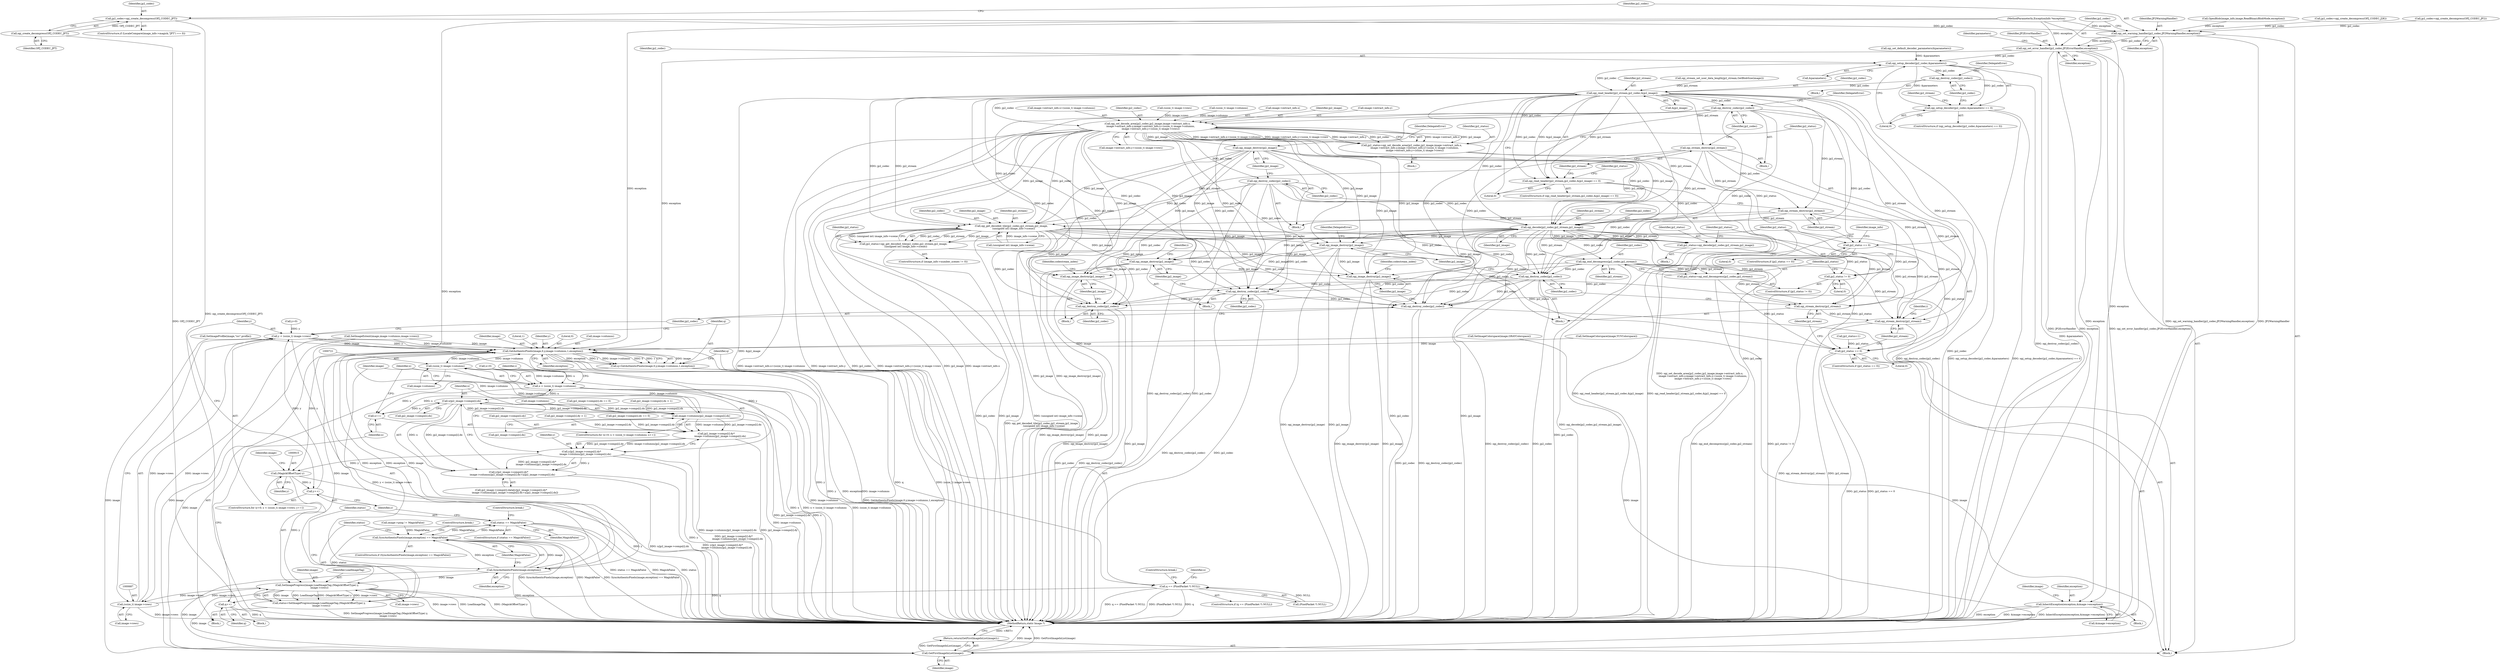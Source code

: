 digraph "0_ImageMagick_f6e9d0d9955e85bdd7540b251cd50d598dacc5e6_28@API" {
"1000219" [label="(Call,jp2_codec=opj_create_decompress(OPJ_CODEC_JPT))"];
"1000221" [label="(Call,opj_create_decompress(OPJ_CODEC_JPT))"];
"1000239" [label="(Call,opj_set_warning_handler(jp2_codec,JP2WarningHandler,exception))"];
"1000243" [label="(Call,opj_set_error_handler(jp2_codec,JP2ErrorHandler,exception))"];
"1000286" [label="(Call,opj_setup_decoder(jp2_codec,&parameters))"];
"1000285" [label="(Call,opj_setup_decoder(jp2_codec,&parameters) == 0)"];
"1000292" [label="(Call,opj_destroy_codec(jp2_codec))"];
"1000324" [label="(Call,opj_read_header(jp2_stream,jp2_codec,&jp2_image))"];
"1000323" [label="(Call,opj_read_header(jp2_stream,jp2_codec,&jp2_image) == 0)"];
"1000331" [label="(Call,opj_stream_destroy(jp2_stream))"];
"1000396" [label="(Call,opj_stream_destroy(jp2_stream))"];
"1000413" [label="(Call,opj_get_decoded_tile(jp2_codec,jp2_stream,jp2_image,\n      (unsigned int) image_info->scene))"];
"1000411" [label="(Call,jp2_status=opj_get_decoded_tile(jp2_codec,jp2_stream,jp2_image,\n      (unsigned int) image_info->scene))"];
"1000446" [label="(Call,jp2_status == 0)"];
"1000450" [label="(Call,opj_stream_destroy(jp2_stream))"];
"1000459" [label="(Call,opj_stream_destroy(jp2_stream))"];
"1000452" [label="(Call,opj_destroy_codec(jp2_codec))"];
"1000496" [label="(Call,opj_destroy_codec(jp2_codec))"];
"1000670" [label="(Call,opj_destroy_codec(jp2_codec))"];
"1000925" [label="(Call,opj_destroy_codec(jp2_codec))"];
"1000454" [label="(Call,opj_image_destroy(jp2_image))"];
"1000498" [label="(Call,opj_image_destroy(jp2_image))"];
"1000672" [label="(Call,opj_image_destroy(jp2_image))"];
"1000927" [label="(Call,opj_image_destroy(jp2_image))"];
"1000432" [label="(Call,opj_decode(jp2_codec,jp2_stream,jp2_image))"];
"1000430" [label="(Call,jp2_status=opj_decode(jp2_codec,jp2_stream,jp2_image))"];
"1000437" [label="(Call,jp2_status != 0)"];
"1000442" [label="(Call,opj_end_decompress(jp2_codec,jp2_stream))"];
"1000440" [label="(Call,jp2_status=opj_end_decompress(jp2_codec,jp2_stream))"];
"1000333" [label="(Call,opj_destroy_codec(jp2_codec))"];
"1000356" [label="(Call,opj_set_decode_area(jp2_codec,jp2_image,image->extract_info.x,\n        image->extract_info.y,image->extract_info.x+(ssize_t) image->columns,\n        image->extract_info.y+(ssize_t) image->rows))"];
"1000354" [label="(Call,jp2_status=opj_set_decode_area(jp2_codec,jp2_image,image->extract_info.x,\n        image->extract_info.y,image->extract_info.x+(ssize_t) image->columns,\n        image->extract_info.y+(ssize_t) image->rows))"];
"1000392" [label="(Call,jp2_status == 0)"];
"1000398" [label="(Call,opj_destroy_codec(jp2_codec))"];
"1000400" [label="(Call,opj_image_destroy(jp2_image))"];
"1000552" [label="(Call,InheritException(exception,&image->exception))"];
"1000698" [label="(Call,GetAuthenticPixels(image,0,y,image->columns,1,exception))"];
"1000696" [label="(Call,q=GetAuthenticPixels(image,0,y,image->columns,1,exception))"];
"1000708" [label="(Call,q == (PixelPacket *) NULL)"];
"1000900" [label="(Call,q++)"];
"1000720" [label="(Call,(ssize_t) image->columns)"];
"1000718" [label="(Call,x < (ssize_t) image->columns)"];
"1000725" [label="(Call,x++)"];
"1000797" [label="(Call,x/jp2_image->comps[i].dx)"];
"1000786" [label="(Call,image->columns/jp2_image->comps[i].dx)"];
"1000778" [label="(Call,jp2_image->comps[i].dy*\n          image->columns/jp2_image->comps[i].dx)"];
"1000776" [label="(Call,y/jp2_image->comps[i].dy*\n          image->columns/jp2_image->comps[i].dx)"];
"1000775" [label="(Call,y/jp2_image->comps[i].dy*\n          image->columns/jp2_image->comps[i].dx+x/jp2_image->comps[i].dx)"];
"1000914" [label="(Call,(MagickOffsetType) y)"];
"1000691" [label="(Call,y++)"];
"1000684" [label="(Call,y < (ssize_t) image->rows)"];
"1000911" [label="(Call,SetImageProgress(image,LoadImageTag,(MagickOffsetType) y,\n      image->rows))"];
"1000686" [label="(Call,(ssize_t) image->rows)"];
"1000909" [label="(Call,status=SetImageProgress(image,LoadImageTag,(MagickOffsetType) y,\n      image->rows))"];
"1000921" [label="(Call,status == MagickFalse)"];
"1000903" [label="(Call,SyncAuthenticPixels(image,exception) == MagickFalse)"];
"1000933" [label="(Call,GetFirstImageInList(image))"];
"1000932" [label="(Return,return(GetFirstImageInList(image));)"];
"1000904" [label="(Call,SyncAuthenticPixels(image,exception))"];
"1000292" [label="(Call,opj_destroy_codec(jp2_codec))"];
"1000242" [label="(Identifier,exception)"];
"1000326" [label="(Identifier,jp2_codec)"];
"1000714" [label="(ControlStructure,for (x=0; x < (ssize_t) image->columns; x++))"];
"1000486" [label="(Call,jp2_image->comps[i].dy == 0)"];
"1000243" [label="(Call,opj_set_error_handler(jp2_codec,JP2ErrorHandler,exception))"];
"1000445" [label="(ControlStructure,if (jp2_status == 0))"];
"1000220" [label="(Identifier,jp2_codec)"];
"1000681" [label="(Call,y=0)"];
"1000386" [label="(Call,(ssize_t) image->rows)"];
"1000380" [label="(Call,image->extract_info.y+(ssize_t) image->rows)"];
"1000498" [label="(Call,opj_image_destroy(jp2_image))"];
"1000696" [label="(Call,q=GetAuthenticPixels(image,0,y,image->columns,1,exception))"];
"1000671" [label="(Identifier,jp2_codec)"];
"1000219" [label="(Call,jp2_codec=opj_create_decompress(OPJ_CODEC_JPT))"];
"1000688" [label="(Call,image->rows)"];
"1000290" [label="(Literal,0)"];
"1000920" [label="(ControlStructure,if (status == MagickFalse))"];
"1000909" [label="(Call,status=SetImageProgress(image,LoadImageTag,(MagickOffsetType) y,\n      image->rows))"];
"1000460" [label="(Identifier,jp2_stream)"];
"1000211" [label="(ControlStructure,if (LocaleCompare(image_info->magick,\"JPT\") == 0))"];
"1000441" [label="(Identifier,jp2_status)"];
"1000726" [label="(Identifier,x)"];
"1000664" [label="(Call,image->ping != MagickFalse)"];
"1000240" [label="(Identifier,jp2_codec)"];
"1000573" [label="(Call,SetImageColorspace(image,GRAYColorspace))"];
"1000905" [label="(Identifier,image)"];
"1000904" [label="(Call,SyncAuthenticPixels(image,exception))"];
"1000241" [label="(Identifier,JP2WarningHandler)"];
"1000454" [label="(Call,opj_image_destroy(jp2_image))"];
"1000463" [label="(Identifier,i)"];
"1000447" [label="(Identifier,jp2_status)"];
"1000669" [label="(Block,)"];
"1000356" [label="(Call,opj_set_decode_area(jp2_codec,jp2_image,image->extract_info.x,\n        image->extract_info.y,image->extract_info.x+(ssize_t) image->columns,\n        image->extract_info.y+(ssize_t) image->rows))"];
"1000431" [label="(Identifier,jp2_status)"];
"1000395" [label="(Block,)"];
"1000709" [label="(Identifier,q)"];
"1000906" [label="(Identifier,exception)"];
"1000924" [label="(ControlStructure,break;)"];
"1000685" [label="(Identifier,y)"];
"1000325" [label="(Identifier,jp2_stream)"];
"1000922" [label="(Identifier,status)"];
"1000287" [label="(Identifier,jp2_codec)"];
"1000923" [label="(Identifier,MagickFalse)"];
"1000247" [label="(Call,opj_set_default_decoder_parameters(&parameters))"];
"1000495" [label="(Block,)"];
"1000401" [label="(Identifier,jp2_image)"];
"1000473" [label="(Identifier,i)"];
"1000334" [label="(Identifier,jp2_codec)"];
"1000799" [label="(Call,jp2_image->comps[i].dx)"];
"1000700" [label="(Literal,0)"];
"1000446" [label="(Call,jp2_status == 0)"];
"1000911" [label="(Call,SetImageProgress(image,LoadImageTag,(MagickOffsetType) y,\n      image->rows))"];
"1000291" [label="(Block,)"];
"1000331" [label="(Call,opj_stream_destroy(jp2_stream))"];
"1000398" [label="(Call,opj_destroy_codec(jp2_codec))"];
"1000496" [label="(Call,opj_destroy_codec(jp2_codec))"];
"1000171" [label="(Call,OpenBlob(image_info,image,ReadBinaryBlobMode,exception))"];
"1000414" [label="(Identifier,jp2_codec)"];
"1000323" [label="(Call,opj_read_header(jp2_stream,jp2_codec,&jp2_image) == 0)"];
"1000443" [label="(Identifier,jp2_codec)"];
"1000453" [label="(Identifier,jp2_codec)"];
"1000719" [label="(Identifier,x)"];
"1000432" [label="(Call,opj_decode(jp2_codec,jp2_stream,jp2_image))"];
"1000787" [label="(Call,image->columns)"];
"1000457" [label="(Identifier,DelegateError)"];
"1000672" [label="(Call,opj_image_destroy(jp2_image))"];
"1000918" [label="(Identifier,image)"];
"1000631" [label="(Call,SetImageColorspace(image,YUVColorspace))"];
"1000477" [label="(Call,jp2_image->comps[i].dx == 0)"];
"1000245" [label="(Identifier,JP2ErrorHandler)"];
"1000452" [label="(Call,opj_destroy_codec(jp2_codec))"];
"1000375" [label="(Call,(ssize_t) image->columns)"];
"1000707" [label="(ControlStructure,if (q == (PixelPacket *) NULL))"];
"1000917" [label="(Call,image->rows)"];
"1000433" [label="(Identifier,jp2_codec)"];
"1000725" [label="(Call,x++)"];
"1000925" [label="(Call,opj_destroy_codec(jp2_codec))"];
"1000451" [label="(Identifier,jp2_stream)"];
"1000244" [label="(Identifier,jp2_codec)"];
"1000400" [label="(Call,opj_image_destroy(jp2_image))"];
"1000702" [label="(Call,image->columns)"];
"1000933" [label="(Call,GetFirstImageInList(image))"];
"1000786" [label="(Call,image->columns/jp2_image->comps[i].dx)"];
"1000438" [label="(Identifier,jp2_status)"];
"1000288" [label="(Call,&parameters)"];
"1000778" [label="(Call,jp2_image->comps[i].dy*\n          image->columns/jp2_image->comps[i].dx)"];
"1000910" [label="(Identifier,status)"];
"1000731" [label="(Identifier,i)"];
"1000405" [label="(ControlStructure,if (image_info->number_scenes != 0))"];
"1000670" [label="(Call,opj_destroy_codec(jp2_codec))"];
"1000797" [label="(Call,x/jp2_image->comps[i].dx)"];
"1000926" [label="(Identifier,jp2_codec)"];
"1000318" [label="(Call,opj_stream_set_user_data_length(jp2_stream,GetBlobSize(image)))"];
"1000914" [label="(Call,(MagickOffsetType) y)"];
"1000285" [label="(Call,opj_setup_decoder(jp2_codec,&parameters) == 0)"];
"1000436" [label="(ControlStructure,if (jp2_status != 0))"];
"1000444" [label="(Identifier,jp2_stream)"];
"1000497" [label="(Identifier,jp2_codec)"];
"1000779" [label="(Call,jp2_image->comps[i].dy)"];
"1000901" [label="(Identifier,q)"];
"1000437" [label="(Call,jp2_status != 0)"];
"1000330" [label="(Block,)"];
"1000710" [label="(Call,(PixelPacket *) NULL)"];
"1000622" [label="(Call,jp2_image->comps[i].dy > 1)"];
"1000767" [label="(Call,jp2_image->comps[i].data[y/jp2_image->comps[i].dy*\n          image->columns/jp2_image->comps[i].dx+x/jp2_image->comps[i].dx])"];
"1000222" [label="(Identifier,OPJ_CODEC_JPT)"];
"1000249" [label="(Identifier,parameters)"];
"1000448" [label="(Literal,0)"];
"1000553" [label="(Identifier,exception)"];
"1000934" [label="(Identifier,image)"];
"1000359" [label="(Call,image->extract_info.x)"];
"1000902" [label="(ControlStructure,if (SyncAuthenticPixels(image,exception) == MagickFalse))"];
"1000449" [label="(Block,)"];
"1000108" [label="(Block,)"];
"1000722" [label="(Call,image->columns)"];
"1000354" [label="(Call,jp2_status=opj_set_decode_area(jp2_codec,jp2_image,image->extract_info.x,\n        image->extract_info.y,image->extract_info.x+(ssize_t) image->columns,\n        image->extract_info.y+(ssize_t) image->rows))"];
"1000777" [label="(Identifier,y)"];
"1000230" [label="(Call,jp2_codec=opj_create_decompress(OPJ_CODEC_J2K))"];
"1000393" [label="(Identifier,jp2_status)"];
"1000554" [label="(Call,&image->exception)"];
"1000107" [label="(MethodParameterIn,ExceptionInfo *exception)"];
"1000539" [label="(Call,SetImageExtent(image,image->columns,image->rows))"];
"1000931" [label="(Identifier,codestream_index)"];
"1000560" [label="(Identifier,image)"];
"1000706" [label="(Identifier,exception)"];
"1000699" [label="(Identifier,image)"];
"1000776" [label="(Call,y/jp2_image->comps[i].dy*\n          image->columns/jp2_image->comps[i].dx)"];
"1000613" [label="(Call,jp2_image->comps[i].dx > 1)"];
"1000713" [label="(ControlStructure,break;)"];
"1000692" [label="(Identifier,y)"];
"1000329" [label="(Literal,0)"];
"1000338" [label="(Call,jp2_status=1)"];
"1000358" [label="(Identifier,jp2_image)"];
"1000408" [label="(Identifier,image_info)"];
"1000932" [label="(Return,return(GetFirstImageInList(image));)"];
"1000715" [label="(Call,x=0)"];
"1000908" [label="(ControlStructure,break;)"];
"1000684" [label="(Call,y < (ssize_t) image->rows)"];
"1000417" [label="(Call,(unsigned int) image_info->scene)"];
"1000705" [label="(Literal,1)"];
"1000336" [label="(Identifier,DelegateError)"];
"1000394" [label="(Literal,0)"];
"1000708" [label="(Call,q == (PixelPacket *) NULL)"];
"1000686" [label="(Call,(ssize_t) image->rows)"];
"1000403" [label="(Identifier,DelegateError)"];
"1000916" [label="(Identifier,y)"];
"1000697" [label="(Identifier,q)"];
"1000680" [label="(ControlStructure,for (y=0; y < (ssize_t) image->rows; y++))"];
"1000912" [label="(Identifier,image)"];
"1000392" [label="(Call,jp2_status == 0)"];
"1000324" [label="(Call,opj_read_header(jp2_stream,jp2_codec,&jp2_image))"];
"1000364" [label="(Call,image->extract_info.y)"];
"1000369" [label="(Call,image->extract_info.x+(ssize_t) image->columns)"];
"1000327" [label="(Call,&jp2_image)"];
"1000439" [label="(Literal,0)"];
"1000913" [label="(Identifier,LoadImageTag)"];
"1000413" [label="(Call,opj_get_decoded_tile(jp2_codec,jp2_stream,jp2_image,\n      (unsigned int) image_info->scene))"];
"1000691" [label="(Call,y++)"];
"1000355" [label="(Identifier,jp2_status)"];
"1000903" [label="(Call,SyncAuthenticPixels(image,exception) == MagickFalse)"];
"1000693" [label="(Block,)"];
"1000221" [label="(Call,opj_create_decompress(OPJ_CODEC_JPT))"];
"1000246" [label="(Identifier,exception)"];
"1000718" [label="(Call,x < (ssize_t) image->columns)"];
"1000798" [label="(Identifier,x)"];
"1000411" [label="(Call,jp2_status=opj_get_decoded_tile(jp2_codec,jp2_stream,jp2_image,\n      (unsigned int) image_info->scene))"];
"1000552" [label="(Call,InheritException(exception,&image->exception))"];
"1000900" [label="(Call,q++)"];
"1000416" [label="(Identifier,jp2_image)"];
"1000332" [label="(Identifier,jp2_stream)"];
"1000284" [label="(ControlStructure,if (opj_setup_decoder(jp2_codec,&parameters) == 0))"];
"1000727" [label="(Block,)"];
"1000775" [label="(Call,y/jp2_image->comps[i].dy*\n          image->columns/jp2_image->comps[i].dx+x/jp2_image->comps[i].dx)"];
"1000295" [label="(Identifier,DelegateError)"];
"1000499" [label="(Identifier,jp2_image)"];
"1000701" [label="(Identifier,y)"];
"1000698" [label="(Call,GetAuthenticPixels(image,0,y,image->columns,1,exception))"];
"1000286" [label="(Call,opj_setup_decoder(jp2_codec,&parameters))"];
"1000353" [label="(Block,)"];
"1000716" [label="(Identifier,x)"];
"1000298" [label="(Identifier,jp2_stream)"];
"1000391" [label="(ControlStructure,if (jp2_status == 0))"];
"1000935" [label="(MethodReturn,static Image *)"];
"1000396" [label="(Call,opj_stream_destroy(jp2_stream))"];
"1000907" [label="(Identifier,MagickFalse)"];
"1000927" [label="(Call,opj_image_destroy(jp2_image))"];
"1000293" [label="(Identifier,jp2_codec)"];
"1000659" [label="(Call,SetImageProfile(image,\"icc\",profile))"];
"1000429" [label="(Block,)"];
"1000322" [label="(ControlStructure,if (opj_read_header(jp2_stream,jp2_codec,&jp2_image) == 0))"];
"1000235" [label="(Call,jp2_codec=opj_create_decompress(OPJ_CODEC_JP2))"];
"1000397" [label="(Identifier,jp2_stream)"];
"1000676" [label="(Identifier,codestream_index)"];
"1000790" [label="(Call,jp2_image->comps[i].dx)"];
"1000551" [label="(Block,)"];
"1000921" [label="(Call,status == MagickFalse)"];
"1000399" [label="(Identifier,jp2_codec)"];
"1000434" [label="(Identifier,jp2_stream)"];
"1000450" [label="(Call,opj_stream_destroy(jp2_stream))"];
"1000430" [label="(Call,jp2_status=opj_decode(jp2_codec,jp2_stream,jp2_image))"];
"1000928" [label="(Identifier,jp2_image)"];
"1000412" [label="(Identifier,jp2_status)"];
"1000440" [label="(Call,jp2_status=opj_end_decompress(jp2_codec,jp2_stream))"];
"1000455" [label="(Identifier,jp2_image)"];
"1000333" [label="(Call,opj_destroy_codec(jp2_codec))"];
"1000357" [label="(Identifier,jp2_codec)"];
"1000673" [label="(Identifier,jp2_image)"];
"1000339" [label="(Identifier,jp2_status)"];
"1000459" [label="(Call,opj_stream_destroy(jp2_stream))"];
"1000415" [label="(Identifier,jp2_stream)"];
"1000442" [label="(Call,opj_end_decompress(jp2_codec,jp2_stream))"];
"1000435" [label="(Identifier,jp2_image)"];
"1000239" [label="(Call,opj_set_warning_handler(jp2_codec,JP2WarningHandler,exception))"];
"1000720" [label="(Call,(ssize_t) image->columns)"];
"1000219" -> "1000211"  [label="AST: "];
"1000219" -> "1000221"  [label="CFG: "];
"1000220" -> "1000219"  [label="AST: "];
"1000221" -> "1000219"  [label="AST: "];
"1000240" -> "1000219"  [label="CFG: "];
"1000219" -> "1000935"  [label="DDG: opj_create_decompress(OPJ_CODEC_JPT)"];
"1000221" -> "1000219"  [label="DDG: OPJ_CODEC_JPT"];
"1000219" -> "1000239"  [label="DDG: jp2_codec"];
"1000221" -> "1000222"  [label="CFG: "];
"1000222" -> "1000221"  [label="AST: "];
"1000221" -> "1000935"  [label="DDG: OPJ_CODEC_JPT"];
"1000239" -> "1000108"  [label="AST: "];
"1000239" -> "1000242"  [label="CFG: "];
"1000240" -> "1000239"  [label="AST: "];
"1000241" -> "1000239"  [label="AST: "];
"1000242" -> "1000239"  [label="AST: "];
"1000244" -> "1000239"  [label="CFG: "];
"1000239" -> "1000935"  [label="DDG: opj_set_warning_handler(jp2_codec,JP2WarningHandler,exception)"];
"1000239" -> "1000935"  [label="DDG: JP2WarningHandler"];
"1000235" -> "1000239"  [label="DDG: jp2_codec"];
"1000230" -> "1000239"  [label="DDG: jp2_codec"];
"1000171" -> "1000239"  [label="DDG: exception"];
"1000107" -> "1000239"  [label="DDG: exception"];
"1000239" -> "1000243"  [label="DDG: jp2_codec"];
"1000239" -> "1000243"  [label="DDG: exception"];
"1000243" -> "1000108"  [label="AST: "];
"1000243" -> "1000246"  [label="CFG: "];
"1000244" -> "1000243"  [label="AST: "];
"1000245" -> "1000243"  [label="AST: "];
"1000246" -> "1000243"  [label="AST: "];
"1000249" -> "1000243"  [label="CFG: "];
"1000243" -> "1000935"  [label="DDG: JP2ErrorHandler"];
"1000243" -> "1000935"  [label="DDG: exception"];
"1000243" -> "1000935"  [label="DDG: opj_set_error_handler(jp2_codec,JP2ErrorHandler,exception)"];
"1000107" -> "1000243"  [label="DDG: exception"];
"1000243" -> "1000286"  [label="DDG: jp2_codec"];
"1000243" -> "1000552"  [label="DDG: exception"];
"1000243" -> "1000698"  [label="DDG: exception"];
"1000286" -> "1000285"  [label="AST: "];
"1000286" -> "1000288"  [label="CFG: "];
"1000287" -> "1000286"  [label="AST: "];
"1000288" -> "1000286"  [label="AST: "];
"1000290" -> "1000286"  [label="CFG: "];
"1000286" -> "1000935"  [label="DDG: &parameters"];
"1000286" -> "1000285"  [label="DDG: jp2_codec"];
"1000286" -> "1000285"  [label="DDG: &parameters"];
"1000247" -> "1000286"  [label="DDG: &parameters"];
"1000286" -> "1000292"  [label="DDG: jp2_codec"];
"1000286" -> "1000324"  [label="DDG: jp2_codec"];
"1000285" -> "1000284"  [label="AST: "];
"1000285" -> "1000290"  [label="CFG: "];
"1000290" -> "1000285"  [label="AST: "];
"1000293" -> "1000285"  [label="CFG: "];
"1000298" -> "1000285"  [label="CFG: "];
"1000285" -> "1000935"  [label="DDG: opj_setup_decoder(jp2_codec,&parameters)"];
"1000285" -> "1000935"  [label="DDG: opj_setup_decoder(jp2_codec,&parameters) == 0"];
"1000292" -> "1000291"  [label="AST: "];
"1000292" -> "1000293"  [label="CFG: "];
"1000293" -> "1000292"  [label="AST: "];
"1000295" -> "1000292"  [label="CFG: "];
"1000292" -> "1000935"  [label="DDG: opj_destroy_codec(jp2_codec)"];
"1000292" -> "1000324"  [label="DDG: jp2_codec"];
"1000324" -> "1000323"  [label="AST: "];
"1000324" -> "1000327"  [label="CFG: "];
"1000325" -> "1000324"  [label="AST: "];
"1000326" -> "1000324"  [label="AST: "];
"1000327" -> "1000324"  [label="AST: "];
"1000329" -> "1000324"  [label="CFG: "];
"1000324" -> "1000935"  [label="DDG: jp2_codec"];
"1000324" -> "1000935"  [label="DDG: &jp2_image"];
"1000324" -> "1000323"  [label="DDG: jp2_stream"];
"1000324" -> "1000323"  [label="DDG: jp2_codec"];
"1000324" -> "1000323"  [label="DDG: &jp2_image"];
"1000318" -> "1000324"  [label="DDG: jp2_stream"];
"1000324" -> "1000331"  [label="DDG: jp2_stream"];
"1000324" -> "1000333"  [label="DDG: jp2_codec"];
"1000324" -> "1000356"  [label="DDG: jp2_codec"];
"1000324" -> "1000396"  [label="DDG: jp2_stream"];
"1000324" -> "1000413"  [label="DDG: jp2_codec"];
"1000324" -> "1000413"  [label="DDG: jp2_stream"];
"1000324" -> "1000432"  [label="DDG: jp2_codec"];
"1000324" -> "1000432"  [label="DDG: jp2_stream"];
"1000324" -> "1000450"  [label="DDG: jp2_stream"];
"1000324" -> "1000452"  [label="DDG: jp2_codec"];
"1000324" -> "1000459"  [label="DDG: jp2_stream"];
"1000324" -> "1000496"  [label="DDG: jp2_codec"];
"1000324" -> "1000670"  [label="DDG: jp2_codec"];
"1000324" -> "1000925"  [label="DDG: jp2_codec"];
"1000323" -> "1000322"  [label="AST: "];
"1000323" -> "1000329"  [label="CFG: "];
"1000329" -> "1000323"  [label="AST: "];
"1000332" -> "1000323"  [label="CFG: "];
"1000339" -> "1000323"  [label="CFG: "];
"1000323" -> "1000935"  [label="DDG: opj_read_header(jp2_stream,jp2_codec,&jp2_image)"];
"1000323" -> "1000935"  [label="DDG: opj_read_header(jp2_stream,jp2_codec,&jp2_image) == 0"];
"1000331" -> "1000330"  [label="AST: "];
"1000331" -> "1000332"  [label="CFG: "];
"1000332" -> "1000331"  [label="AST: "];
"1000334" -> "1000331"  [label="CFG: "];
"1000331" -> "1000396"  [label="DDG: jp2_stream"];
"1000331" -> "1000413"  [label="DDG: jp2_stream"];
"1000331" -> "1000432"  [label="DDG: jp2_stream"];
"1000331" -> "1000450"  [label="DDG: jp2_stream"];
"1000331" -> "1000459"  [label="DDG: jp2_stream"];
"1000396" -> "1000395"  [label="AST: "];
"1000396" -> "1000397"  [label="CFG: "];
"1000397" -> "1000396"  [label="AST: "];
"1000399" -> "1000396"  [label="CFG: "];
"1000396" -> "1000413"  [label="DDG: jp2_stream"];
"1000396" -> "1000432"  [label="DDG: jp2_stream"];
"1000396" -> "1000450"  [label="DDG: jp2_stream"];
"1000396" -> "1000459"  [label="DDG: jp2_stream"];
"1000413" -> "1000411"  [label="AST: "];
"1000413" -> "1000417"  [label="CFG: "];
"1000414" -> "1000413"  [label="AST: "];
"1000415" -> "1000413"  [label="AST: "];
"1000416" -> "1000413"  [label="AST: "];
"1000417" -> "1000413"  [label="AST: "];
"1000411" -> "1000413"  [label="CFG: "];
"1000413" -> "1000935"  [label="DDG: jp2_codec"];
"1000413" -> "1000935"  [label="DDG: jp2_image"];
"1000413" -> "1000935"  [label="DDG: (unsigned int) image_info->scene"];
"1000413" -> "1000411"  [label="DDG: jp2_codec"];
"1000413" -> "1000411"  [label="DDG: jp2_stream"];
"1000413" -> "1000411"  [label="DDG: jp2_image"];
"1000413" -> "1000411"  [label="DDG: (unsigned int) image_info->scene"];
"1000333" -> "1000413"  [label="DDG: jp2_codec"];
"1000356" -> "1000413"  [label="DDG: jp2_codec"];
"1000356" -> "1000413"  [label="DDG: jp2_image"];
"1000398" -> "1000413"  [label="DDG: jp2_codec"];
"1000400" -> "1000413"  [label="DDG: jp2_image"];
"1000417" -> "1000413"  [label="DDG: image_info->scene"];
"1000413" -> "1000450"  [label="DDG: jp2_stream"];
"1000413" -> "1000452"  [label="DDG: jp2_codec"];
"1000413" -> "1000454"  [label="DDG: jp2_image"];
"1000413" -> "1000459"  [label="DDG: jp2_stream"];
"1000413" -> "1000496"  [label="DDG: jp2_codec"];
"1000413" -> "1000498"  [label="DDG: jp2_image"];
"1000413" -> "1000670"  [label="DDG: jp2_codec"];
"1000413" -> "1000672"  [label="DDG: jp2_image"];
"1000413" -> "1000925"  [label="DDG: jp2_codec"];
"1000413" -> "1000927"  [label="DDG: jp2_image"];
"1000411" -> "1000405"  [label="AST: "];
"1000412" -> "1000411"  [label="AST: "];
"1000447" -> "1000411"  [label="CFG: "];
"1000411" -> "1000935"  [label="DDG: opj_get_decoded_tile(jp2_codec,jp2_stream,jp2_image,\n      (unsigned int) image_info->scene)"];
"1000411" -> "1000446"  [label="DDG: jp2_status"];
"1000446" -> "1000445"  [label="AST: "];
"1000446" -> "1000448"  [label="CFG: "];
"1000447" -> "1000446"  [label="AST: "];
"1000448" -> "1000446"  [label="AST: "];
"1000451" -> "1000446"  [label="CFG: "];
"1000460" -> "1000446"  [label="CFG: "];
"1000446" -> "1000935"  [label="DDG: jp2_status == 0"];
"1000446" -> "1000935"  [label="DDG: jp2_status"];
"1000338" -> "1000446"  [label="DDG: jp2_status"];
"1000437" -> "1000446"  [label="DDG: jp2_status"];
"1000392" -> "1000446"  [label="DDG: jp2_status"];
"1000440" -> "1000446"  [label="DDG: jp2_status"];
"1000450" -> "1000449"  [label="AST: "];
"1000450" -> "1000451"  [label="CFG: "];
"1000451" -> "1000450"  [label="AST: "];
"1000453" -> "1000450"  [label="CFG: "];
"1000432" -> "1000450"  [label="DDG: jp2_stream"];
"1000442" -> "1000450"  [label="DDG: jp2_stream"];
"1000450" -> "1000459"  [label="DDG: jp2_stream"];
"1000459" -> "1000108"  [label="AST: "];
"1000459" -> "1000460"  [label="CFG: "];
"1000460" -> "1000459"  [label="AST: "];
"1000463" -> "1000459"  [label="CFG: "];
"1000459" -> "1000935"  [label="DDG: jp2_stream"];
"1000459" -> "1000935"  [label="DDG: opj_stream_destroy(jp2_stream)"];
"1000432" -> "1000459"  [label="DDG: jp2_stream"];
"1000442" -> "1000459"  [label="DDG: jp2_stream"];
"1000452" -> "1000449"  [label="AST: "];
"1000452" -> "1000453"  [label="CFG: "];
"1000453" -> "1000452"  [label="AST: "];
"1000455" -> "1000452"  [label="CFG: "];
"1000452" -> "1000935"  [label="DDG: opj_destroy_codec(jp2_codec)"];
"1000452" -> "1000935"  [label="DDG: jp2_codec"];
"1000333" -> "1000452"  [label="DDG: jp2_codec"];
"1000442" -> "1000452"  [label="DDG: jp2_codec"];
"1000356" -> "1000452"  [label="DDG: jp2_codec"];
"1000432" -> "1000452"  [label="DDG: jp2_codec"];
"1000398" -> "1000452"  [label="DDG: jp2_codec"];
"1000452" -> "1000496"  [label="DDG: jp2_codec"];
"1000452" -> "1000670"  [label="DDG: jp2_codec"];
"1000452" -> "1000925"  [label="DDG: jp2_codec"];
"1000496" -> "1000495"  [label="AST: "];
"1000496" -> "1000497"  [label="CFG: "];
"1000497" -> "1000496"  [label="AST: "];
"1000499" -> "1000496"  [label="CFG: "];
"1000496" -> "1000935"  [label="DDG: opj_destroy_codec(jp2_codec)"];
"1000496" -> "1000935"  [label="DDG: jp2_codec"];
"1000333" -> "1000496"  [label="DDG: jp2_codec"];
"1000442" -> "1000496"  [label="DDG: jp2_codec"];
"1000356" -> "1000496"  [label="DDG: jp2_codec"];
"1000398" -> "1000496"  [label="DDG: jp2_codec"];
"1000432" -> "1000496"  [label="DDG: jp2_codec"];
"1000496" -> "1000670"  [label="DDG: jp2_codec"];
"1000496" -> "1000925"  [label="DDG: jp2_codec"];
"1000670" -> "1000669"  [label="AST: "];
"1000670" -> "1000671"  [label="CFG: "];
"1000671" -> "1000670"  [label="AST: "];
"1000673" -> "1000670"  [label="CFG: "];
"1000670" -> "1000935"  [label="DDG: opj_destroy_codec(jp2_codec)"];
"1000670" -> "1000935"  [label="DDG: jp2_codec"];
"1000333" -> "1000670"  [label="DDG: jp2_codec"];
"1000442" -> "1000670"  [label="DDG: jp2_codec"];
"1000356" -> "1000670"  [label="DDG: jp2_codec"];
"1000398" -> "1000670"  [label="DDG: jp2_codec"];
"1000432" -> "1000670"  [label="DDG: jp2_codec"];
"1000925" -> "1000108"  [label="AST: "];
"1000925" -> "1000926"  [label="CFG: "];
"1000926" -> "1000925"  [label="AST: "];
"1000928" -> "1000925"  [label="CFG: "];
"1000925" -> "1000935"  [label="DDG: jp2_codec"];
"1000925" -> "1000935"  [label="DDG: opj_destroy_codec(jp2_codec)"];
"1000333" -> "1000925"  [label="DDG: jp2_codec"];
"1000442" -> "1000925"  [label="DDG: jp2_codec"];
"1000356" -> "1000925"  [label="DDG: jp2_codec"];
"1000398" -> "1000925"  [label="DDG: jp2_codec"];
"1000432" -> "1000925"  [label="DDG: jp2_codec"];
"1000454" -> "1000449"  [label="AST: "];
"1000454" -> "1000455"  [label="CFG: "];
"1000455" -> "1000454"  [label="AST: "];
"1000457" -> "1000454"  [label="CFG: "];
"1000454" -> "1000935"  [label="DDG: jp2_image"];
"1000454" -> "1000935"  [label="DDG: opj_image_destroy(jp2_image)"];
"1000400" -> "1000454"  [label="DDG: jp2_image"];
"1000356" -> "1000454"  [label="DDG: jp2_image"];
"1000432" -> "1000454"  [label="DDG: jp2_image"];
"1000454" -> "1000498"  [label="DDG: jp2_image"];
"1000454" -> "1000672"  [label="DDG: jp2_image"];
"1000454" -> "1000927"  [label="DDG: jp2_image"];
"1000498" -> "1000495"  [label="AST: "];
"1000498" -> "1000499"  [label="CFG: "];
"1000499" -> "1000498"  [label="AST: "];
"1000473" -> "1000498"  [label="CFG: "];
"1000498" -> "1000935"  [label="DDG: opj_image_destroy(jp2_image)"];
"1000498" -> "1000935"  [label="DDG: jp2_image"];
"1000400" -> "1000498"  [label="DDG: jp2_image"];
"1000356" -> "1000498"  [label="DDG: jp2_image"];
"1000432" -> "1000498"  [label="DDG: jp2_image"];
"1000498" -> "1000672"  [label="DDG: jp2_image"];
"1000498" -> "1000927"  [label="DDG: jp2_image"];
"1000672" -> "1000669"  [label="AST: "];
"1000672" -> "1000673"  [label="CFG: "];
"1000673" -> "1000672"  [label="AST: "];
"1000676" -> "1000672"  [label="CFG: "];
"1000672" -> "1000935"  [label="DDG: opj_image_destroy(jp2_image)"];
"1000672" -> "1000935"  [label="DDG: jp2_image"];
"1000400" -> "1000672"  [label="DDG: jp2_image"];
"1000356" -> "1000672"  [label="DDG: jp2_image"];
"1000432" -> "1000672"  [label="DDG: jp2_image"];
"1000927" -> "1000108"  [label="AST: "];
"1000927" -> "1000928"  [label="CFG: "];
"1000928" -> "1000927"  [label="AST: "];
"1000931" -> "1000927"  [label="CFG: "];
"1000927" -> "1000935"  [label="DDG: opj_image_destroy(jp2_image)"];
"1000927" -> "1000935"  [label="DDG: jp2_image"];
"1000400" -> "1000927"  [label="DDG: jp2_image"];
"1000356" -> "1000927"  [label="DDG: jp2_image"];
"1000432" -> "1000927"  [label="DDG: jp2_image"];
"1000432" -> "1000430"  [label="AST: "];
"1000432" -> "1000435"  [label="CFG: "];
"1000433" -> "1000432"  [label="AST: "];
"1000434" -> "1000432"  [label="AST: "];
"1000435" -> "1000432"  [label="AST: "];
"1000430" -> "1000432"  [label="CFG: "];
"1000432" -> "1000935"  [label="DDG: jp2_codec"];
"1000432" -> "1000935"  [label="DDG: jp2_image"];
"1000432" -> "1000430"  [label="DDG: jp2_codec"];
"1000432" -> "1000430"  [label="DDG: jp2_stream"];
"1000432" -> "1000430"  [label="DDG: jp2_image"];
"1000333" -> "1000432"  [label="DDG: jp2_codec"];
"1000356" -> "1000432"  [label="DDG: jp2_codec"];
"1000356" -> "1000432"  [label="DDG: jp2_image"];
"1000398" -> "1000432"  [label="DDG: jp2_codec"];
"1000400" -> "1000432"  [label="DDG: jp2_image"];
"1000432" -> "1000442"  [label="DDG: jp2_codec"];
"1000432" -> "1000442"  [label="DDG: jp2_stream"];
"1000430" -> "1000429"  [label="AST: "];
"1000431" -> "1000430"  [label="AST: "];
"1000438" -> "1000430"  [label="CFG: "];
"1000430" -> "1000935"  [label="DDG: opj_decode(jp2_codec,jp2_stream,jp2_image)"];
"1000430" -> "1000437"  [label="DDG: jp2_status"];
"1000437" -> "1000436"  [label="AST: "];
"1000437" -> "1000439"  [label="CFG: "];
"1000438" -> "1000437"  [label="AST: "];
"1000439" -> "1000437"  [label="AST: "];
"1000441" -> "1000437"  [label="CFG: "];
"1000447" -> "1000437"  [label="CFG: "];
"1000437" -> "1000935"  [label="DDG: jp2_status != 0"];
"1000442" -> "1000440"  [label="AST: "];
"1000442" -> "1000444"  [label="CFG: "];
"1000443" -> "1000442"  [label="AST: "];
"1000444" -> "1000442"  [label="AST: "];
"1000440" -> "1000442"  [label="CFG: "];
"1000442" -> "1000935"  [label="DDG: jp2_codec"];
"1000442" -> "1000440"  [label="DDG: jp2_codec"];
"1000442" -> "1000440"  [label="DDG: jp2_stream"];
"1000440" -> "1000436"  [label="AST: "];
"1000441" -> "1000440"  [label="AST: "];
"1000447" -> "1000440"  [label="CFG: "];
"1000440" -> "1000935"  [label="DDG: opj_end_decompress(jp2_codec,jp2_stream)"];
"1000333" -> "1000330"  [label="AST: "];
"1000333" -> "1000334"  [label="CFG: "];
"1000334" -> "1000333"  [label="AST: "];
"1000336" -> "1000333"  [label="CFG: "];
"1000333" -> "1000935"  [label="DDG: jp2_codec"];
"1000333" -> "1000935"  [label="DDG: opj_destroy_codec(jp2_codec)"];
"1000333" -> "1000356"  [label="DDG: jp2_codec"];
"1000356" -> "1000354"  [label="AST: "];
"1000356" -> "1000380"  [label="CFG: "];
"1000357" -> "1000356"  [label="AST: "];
"1000358" -> "1000356"  [label="AST: "];
"1000359" -> "1000356"  [label="AST: "];
"1000364" -> "1000356"  [label="AST: "];
"1000369" -> "1000356"  [label="AST: "];
"1000380" -> "1000356"  [label="AST: "];
"1000354" -> "1000356"  [label="CFG: "];
"1000356" -> "1000935"  [label="DDG: image->extract_info.x+(ssize_t) image->columns"];
"1000356" -> "1000935"  [label="DDG: image->extract_info.y"];
"1000356" -> "1000935"  [label="DDG: jp2_codec"];
"1000356" -> "1000935"  [label="DDG: image->extract_info.y+(ssize_t) image->rows"];
"1000356" -> "1000935"  [label="DDG: jp2_image"];
"1000356" -> "1000935"  [label="DDG: image->extract_info.x"];
"1000356" -> "1000354"  [label="DDG: image->extract_info.x"];
"1000356" -> "1000354"  [label="DDG: jp2_image"];
"1000356" -> "1000354"  [label="DDG: image->extract_info.x+(ssize_t) image->columns"];
"1000356" -> "1000354"  [label="DDG: image->extract_info.y+(ssize_t) image->rows"];
"1000356" -> "1000354"  [label="DDG: image->extract_info.y"];
"1000356" -> "1000354"  [label="DDG: jp2_codec"];
"1000375" -> "1000356"  [label="DDG: image->columns"];
"1000386" -> "1000356"  [label="DDG: image->rows"];
"1000356" -> "1000398"  [label="DDG: jp2_codec"];
"1000356" -> "1000400"  [label="DDG: jp2_image"];
"1000354" -> "1000353"  [label="AST: "];
"1000355" -> "1000354"  [label="AST: "];
"1000393" -> "1000354"  [label="CFG: "];
"1000354" -> "1000935"  [label="DDG: opj_set_decode_area(jp2_codec,jp2_image,image->extract_info.x,\n        image->extract_info.y,image->extract_info.x+(ssize_t) image->columns,\n        image->extract_info.y+(ssize_t) image->rows)"];
"1000354" -> "1000392"  [label="DDG: jp2_status"];
"1000392" -> "1000391"  [label="AST: "];
"1000392" -> "1000394"  [label="CFG: "];
"1000393" -> "1000392"  [label="AST: "];
"1000394" -> "1000392"  [label="AST: "];
"1000397" -> "1000392"  [label="CFG: "];
"1000408" -> "1000392"  [label="CFG: "];
"1000398" -> "1000395"  [label="AST: "];
"1000398" -> "1000399"  [label="CFG: "];
"1000399" -> "1000398"  [label="AST: "];
"1000401" -> "1000398"  [label="CFG: "];
"1000398" -> "1000935"  [label="DDG: opj_destroy_codec(jp2_codec)"];
"1000398" -> "1000935"  [label="DDG: jp2_codec"];
"1000400" -> "1000395"  [label="AST: "];
"1000400" -> "1000401"  [label="CFG: "];
"1000401" -> "1000400"  [label="AST: "];
"1000403" -> "1000400"  [label="CFG: "];
"1000400" -> "1000935"  [label="DDG: jp2_image"];
"1000400" -> "1000935"  [label="DDG: opj_image_destroy(jp2_image)"];
"1000552" -> "1000551"  [label="AST: "];
"1000552" -> "1000554"  [label="CFG: "];
"1000553" -> "1000552"  [label="AST: "];
"1000554" -> "1000552"  [label="AST: "];
"1000560" -> "1000552"  [label="CFG: "];
"1000552" -> "1000935"  [label="DDG: exception"];
"1000552" -> "1000935"  [label="DDG: &image->exception"];
"1000552" -> "1000935"  [label="DDG: InheritException(exception,&image->exception)"];
"1000107" -> "1000552"  [label="DDG: exception"];
"1000698" -> "1000696"  [label="AST: "];
"1000698" -> "1000706"  [label="CFG: "];
"1000699" -> "1000698"  [label="AST: "];
"1000700" -> "1000698"  [label="AST: "];
"1000701" -> "1000698"  [label="AST: "];
"1000702" -> "1000698"  [label="AST: "];
"1000705" -> "1000698"  [label="AST: "];
"1000706" -> "1000698"  [label="AST: "];
"1000696" -> "1000698"  [label="CFG: "];
"1000698" -> "1000935"  [label="DDG: y"];
"1000698" -> "1000935"  [label="DDG: exception"];
"1000698" -> "1000935"  [label="DDG: image->columns"];
"1000698" -> "1000696"  [label="DDG: image"];
"1000698" -> "1000696"  [label="DDG: exception"];
"1000698" -> "1000696"  [label="DDG: y"];
"1000698" -> "1000696"  [label="DDG: image->columns"];
"1000698" -> "1000696"  [label="DDG: 0"];
"1000698" -> "1000696"  [label="DDG: 1"];
"1000539" -> "1000698"  [label="DDG: image"];
"1000539" -> "1000698"  [label="DDG: image->columns"];
"1000573" -> "1000698"  [label="DDG: image"];
"1000911" -> "1000698"  [label="DDG: image"];
"1000659" -> "1000698"  [label="DDG: image"];
"1000631" -> "1000698"  [label="DDG: image"];
"1000684" -> "1000698"  [label="DDG: y"];
"1000786" -> "1000698"  [label="DDG: image->columns"];
"1000720" -> "1000698"  [label="DDG: image->columns"];
"1000904" -> "1000698"  [label="DDG: exception"];
"1000107" -> "1000698"  [label="DDG: exception"];
"1000698" -> "1000720"  [label="DDG: image->columns"];
"1000698" -> "1000776"  [label="DDG: y"];
"1000698" -> "1000904"  [label="DDG: image"];
"1000698" -> "1000904"  [label="DDG: exception"];
"1000698" -> "1000914"  [label="DDG: y"];
"1000698" -> "1000933"  [label="DDG: image"];
"1000696" -> "1000693"  [label="AST: "];
"1000697" -> "1000696"  [label="AST: "];
"1000709" -> "1000696"  [label="CFG: "];
"1000696" -> "1000935"  [label="DDG: GetAuthenticPixels(image,0,y,image->columns,1,exception)"];
"1000696" -> "1000708"  [label="DDG: q"];
"1000708" -> "1000707"  [label="AST: "];
"1000708" -> "1000710"  [label="CFG: "];
"1000709" -> "1000708"  [label="AST: "];
"1000710" -> "1000708"  [label="AST: "];
"1000713" -> "1000708"  [label="CFG: "];
"1000716" -> "1000708"  [label="CFG: "];
"1000708" -> "1000935"  [label="DDG: q"];
"1000708" -> "1000935"  [label="DDG: q == (PixelPacket *) NULL"];
"1000708" -> "1000935"  [label="DDG: (PixelPacket *) NULL"];
"1000710" -> "1000708"  [label="DDG: NULL"];
"1000708" -> "1000900"  [label="DDG: q"];
"1000900" -> "1000727"  [label="AST: "];
"1000900" -> "1000901"  [label="CFG: "];
"1000901" -> "1000900"  [label="AST: "];
"1000726" -> "1000900"  [label="CFG: "];
"1000900" -> "1000935"  [label="DDG: q"];
"1000720" -> "1000718"  [label="AST: "];
"1000720" -> "1000722"  [label="CFG: "];
"1000721" -> "1000720"  [label="AST: "];
"1000722" -> "1000720"  [label="AST: "];
"1000718" -> "1000720"  [label="CFG: "];
"1000720" -> "1000935"  [label="DDG: image->columns"];
"1000720" -> "1000718"  [label="DDG: image->columns"];
"1000786" -> "1000720"  [label="DDG: image->columns"];
"1000720" -> "1000786"  [label="DDG: image->columns"];
"1000718" -> "1000714"  [label="AST: "];
"1000719" -> "1000718"  [label="AST: "];
"1000731" -> "1000718"  [label="CFG: "];
"1000905" -> "1000718"  [label="CFG: "];
"1000718" -> "1000935"  [label="DDG: (ssize_t) image->columns"];
"1000718" -> "1000935"  [label="DDG: x"];
"1000718" -> "1000935"  [label="DDG: x < (ssize_t) image->columns"];
"1000715" -> "1000718"  [label="DDG: x"];
"1000725" -> "1000718"  [label="DDG: x"];
"1000718" -> "1000725"  [label="DDG: x"];
"1000718" -> "1000797"  [label="DDG: x"];
"1000725" -> "1000714"  [label="AST: "];
"1000725" -> "1000726"  [label="CFG: "];
"1000726" -> "1000725"  [label="AST: "];
"1000719" -> "1000725"  [label="CFG: "];
"1000797" -> "1000725"  [label="DDG: x"];
"1000797" -> "1000775"  [label="AST: "];
"1000797" -> "1000799"  [label="CFG: "];
"1000798" -> "1000797"  [label="AST: "];
"1000799" -> "1000797"  [label="AST: "];
"1000775" -> "1000797"  [label="CFG: "];
"1000797" -> "1000935"  [label="DDG: jp2_image->comps[i].dx"];
"1000797" -> "1000935"  [label="DDG: x"];
"1000797" -> "1000786"  [label="DDG: jp2_image->comps[i].dx"];
"1000797" -> "1000775"  [label="DDG: x"];
"1000797" -> "1000775"  [label="DDG: jp2_image->comps[i].dx"];
"1000786" -> "1000797"  [label="DDG: jp2_image->comps[i].dx"];
"1000786" -> "1000778"  [label="AST: "];
"1000786" -> "1000790"  [label="CFG: "];
"1000787" -> "1000786"  [label="AST: "];
"1000790" -> "1000786"  [label="AST: "];
"1000778" -> "1000786"  [label="CFG: "];
"1000786" -> "1000935"  [label="DDG: image->columns"];
"1000786" -> "1000778"  [label="DDG: image->columns"];
"1000786" -> "1000778"  [label="DDG: jp2_image->comps[i].dx"];
"1000613" -> "1000786"  [label="DDG: jp2_image->comps[i].dx"];
"1000477" -> "1000786"  [label="DDG: jp2_image->comps[i].dx"];
"1000778" -> "1000776"  [label="AST: "];
"1000779" -> "1000778"  [label="AST: "];
"1000776" -> "1000778"  [label="CFG: "];
"1000778" -> "1000935"  [label="DDG: image->columns/jp2_image->comps[i].dx"];
"1000778" -> "1000935"  [label="DDG: jp2_image->comps[i].dy"];
"1000778" -> "1000776"  [label="DDG: jp2_image->comps[i].dy"];
"1000778" -> "1000776"  [label="DDG: image->columns/jp2_image->comps[i].dx"];
"1000622" -> "1000778"  [label="DDG: jp2_image->comps[i].dy"];
"1000486" -> "1000778"  [label="DDG: jp2_image->comps[i].dy"];
"1000776" -> "1000775"  [label="AST: "];
"1000777" -> "1000776"  [label="AST: "];
"1000798" -> "1000776"  [label="CFG: "];
"1000776" -> "1000935"  [label="DDG: y"];
"1000776" -> "1000935"  [label="DDG: jp2_image->comps[i].dy*\n          image->columns/jp2_image->comps[i].dx"];
"1000776" -> "1000775"  [label="DDG: y"];
"1000776" -> "1000775"  [label="DDG: jp2_image->comps[i].dy*\n          image->columns/jp2_image->comps[i].dx"];
"1000776" -> "1000914"  [label="DDG: y"];
"1000775" -> "1000767"  [label="AST: "];
"1000767" -> "1000775"  [label="CFG: "];
"1000775" -> "1000935"  [label="DDG: y/jp2_image->comps[i].dy*\n          image->columns/jp2_image->comps[i].dx"];
"1000775" -> "1000935"  [label="DDG: x/jp2_image->comps[i].dx"];
"1000914" -> "1000911"  [label="AST: "];
"1000914" -> "1000916"  [label="CFG: "];
"1000915" -> "1000914"  [label="AST: "];
"1000916" -> "1000914"  [label="AST: "];
"1000918" -> "1000914"  [label="CFG: "];
"1000914" -> "1000935"  [label="DDG: y"];
"1000914" -> "1000691"  [label="DDG: y"];
"1000914" -> "1000911"  [label="DDG: y"];
"1000691" -> "1000680"  [label="AST: "];
"1000691" -> "1000692"  [label="CFG: "];
"1000692" -> "1000691"  [label="AST: "];
"1000685" -> "1000691"  [label="CFG: "];
"1000691" -> "1000684"  [label="DDG: y"];
"1000684" -> "1000680"  [label="AST: "];
"1000684" -> "1000686"  [label="CFG: "];
"1000685" -> "1000684"  [label="AST: "];
"1000686" -> "1000684"  [label="AST: "];
"1000697" -> "1000684"  [label="CFG: "];
"1000926" -> "1000684"  [label="CFG: "];
"1000684" -> "1000935"  [label="DDG: y < (ssize_t) image->rows"];
"1000684" -> "1000935"  [label="DDG: y"];
"1000684" -> "1000935"  [label="DDG: (ssize_t) image->rows"];
"1000681" -> "1000684"  [label="DDG: y"];
"1000686" -> "1000684"  [label="DDG: image->rows"];
"1000911" -> "1000909"  [label="AST: "];
"1000911" -> "1000917"  [label="CFG: "];
"1000912" -> "1000911"  [label="AST: "];
"1000913" -> "1000911"  [label="AST: "];
"1000917" -> "1000911"  [label="AST: "];
"1000909" -> "1000911"  [label="CFG: "];
"1000911" -> "1000935"  [label="DDG: (MagickOffsetType) y"];
"1000911" -> "1000935"  [label="DDG: image->rows"];
"1000911" -> "1000935"  [label="DDG: LoadImageTag"];
"1000911" -> "1000686"  [label="DDG: image->rows"];
"1000911" -> "1000909"  [label="DDG: image"];
"1000911" -> "1000909"  [label="DDG: LoadImageTag"];
"1000911" -> "1000909"  [label="DDG: (MagickOffsetType) y"];
"1000911" -> "1000909"  [label="DDG: image->rows"];
"1000904" -> "1000911"  [label="DDG: image"];
"1000686" -> "1000911"  [label="DDG: image->rows"];
"1000911" -> "1000933"  [label="DDG: image"];
"1000686" -> "1000688"  [label="CFG: "];
"1000687" -> "1000686"  [label="AST: "];
"1000688" -> "1000686"  [label="AST: "];
"1000686" -> "1000935"  [label="DDG: image->rows"];
"1000539" -> "1000686"  [label="DDG: image->rows"];
"1000909" -> "1000693"  [label="AST: "];
"1000910" -> "1000909"  [label="AST: "];
"1000922" -> "1000909"  [label="CFG: "];
"1000909" -> "1000935"  [label="DDG: SetImageProgress(image,LoadImageTag,(MagickOffsetType) y,\n      image->rows)"];
"1000909" -> "1000921"  [label="DDG: status"];
"1000921" -> "1000920"  [label="AST: "];
"1000921" -> "1000923"  [label="CFG: "];
"1000922" -> "1000921"  [label="AST: "];
"1000923" -> "1000921"  [label="AST: "];
"1000924" -> "1000921"  [label="CFG: "];
"1000692" -> "1000921"  [label="CFG: "];
"1000921" -> "1000935"  [label="DDG: status == MagickFalse"];
"1000921" -> "1000935"  [label="DDG: MagickFalse"];
"1000921" -> "1000935"  [label="DDG: status"];
"1000921" -> "1000903"  [label="DDG: MagickFalse"];
"1000903" -> "1000921"  [label="DDG: MagickFalse"];
"1000903" -> "1000902"  [label="AST: "];
"1000903" -> "1000907"  [label="CFG: "];
"1000904" -> "1000903"  [label="AST: "];
"1000907" -> "1000903"  [label="AST: "];
"1000908" -> "1000903"  [label="CFG: "];
"1000910" -> "1000903"  [label="CFG: "];
"1000903" -> "1000935"  [label="DDG: SyncAuthenticPixels(image,exception)"];
"1000903" -> "1000935"  [label="DDG: MagickFalse"];
"1000903" -> "1000935"  [label="DDG: SyncAuthenticPixels(image,exception) == MagickFalse"];
"1000904" -> "1000903"  [label="DDG: image"];
"1000904" -> "1000903"  [label="DDG: exception"];
"1000664" -> "1000903"  [label="DDG: MagickFalse"];
"1000933" -> "1000932"  [label="AST: "];
"1000933" -> "1000934"  [label="CFG: "];
"1000934" -> "1000933"  [label="AST: "];
"1000932" -> "1000933"  [label="CFG: "];
"1000933" -> "1000935"  [label="DDG: image"];
"1000933" -> "1000935"  [label="DDG: GetFirstImageInList(image)"];
"1000933" -> "1000932"  [label="DDG: GetFirstImageInList(image)"];
"1000539" -> "1000933"  [label="DDG: image"];
"1000904" -> "1000933"  [label="DDG: image"];
"1000573" -> "1000933"  [label="DDG: image"];
"1000659" -> "1000933"  [label="DDG: image"];
"1000631" -> "1000933"  [label="DDG: image"];
"1000932" -> "1000108"  [label="AST: "];
"1000935" -> "1000932"  [label="CFG: "];
"1000932" -> "1000935"  [label="DDG: <RET>"];
"1000904" -> "1000906"  [label="CFG: "];
"1000905" -> "1000904"  [label="AST: "];
"1000906" -> "1000904"  [label="AST: "];
"1000907" -> "1000904"  [label="CFG: "];
"1000904" -> "1000935"  [label="DDG: exception"];
"1000107" -> "1000904"  [label="DDG: exception"];
}
